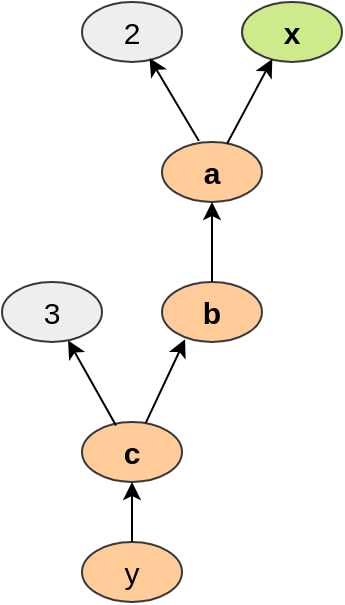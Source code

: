 <mxfile version="13.8.1" type="device"><diagram id="Ox5w89RKpEAJ1KclYCxZ" name="Page-1"><mxGraphModel dx="528" dy="697" grid="1" gridSize="10" guides="1" tooltips="1" connect="1" arrows="1" fold="1" page="1" pageScale="1" pageWidth="827" pageHeight="1169" math="0" shadow="0"><root><mxCell id="0"/><mxCell id="1" parent="0"/><mxCell id="jbkDdp63wg7V-Y6P4UlH-1" value="x" style="ellipse;whiteSpace=wrap;html=1;fontStyle=1;fillColor=#cdeb8b;strokeColor=#36393d;fontSize=15;" vertex="1" parent="1"><mxGeometry x="400" y="220" width="50" height="30" as="geometry"/></mxCell><mxCell id="jbkDdp63wg7V-Y6P4UlH-2" value="&lt;span style=&quot;font-weight: normal&quot;&gt;2&lt;/span&gt;" style="ellipse;whiteSpace=wrap;html=1;fontStyle=1;fillColor=#eeeeee;strokeColor=#36393d;fontSize=15;" vertex="1" parent="1"><mxGeometry x="320" y="220" width="50" height="30" as="geometry"/></mxCell><mxCell id="jbkDdp63wg7V-Y6P4UlH-4" value="&lt;span style=&quot;&quot;&gt;a&lt;/span&gt;" style="ellipse;whiteSpace=wrap;html=1;fontStyle=1;fillColor=#ffcc99;strokeColor=#36393d;fontSize=15;" vertex="1" parent="1"><mxGeometry x="360" y="290" width="50" height="30" as="geometry"/></mxCell><mxCell id="jbkDdp63wg7V-Y6P4UlH-7" value="" style="endArrow=classic;html=1;fontSize=15;entryX=0.303;entryY=0.95;entryDx=0;entryDy=0;entryPerimeter=0;" edge="1" parent="1" source="jbkDdp63wg7V-Y6P4UlH-4" target="jbkDdp63wg7V-Y6P4UlH-1"><mxGeometry width="50" height="50" relative="1" as="geometry"><mxPoint x="390" y="680" as="sourcePoint"/><mxPoint x="440" y="630" as="targetPoint"/></mxGeometry></mxCell><mxCell id="jbkDdp63wg7V-Y6P4UlH-8" value="" style="endArrow=classic;html=1;fontSize=15;entryX=0.676;entryY=0.935;entryDx=0;entryDy=0;exitX=0.369;exitY=-0.017;exitDx=0;exitDy=0;exitPerimeter=0;entryPerimeter=0;" edge="1" parent="1" source="jbkDdp63wg7V-Y6P4UlH-4" target="jbkDdp63wg7V-Y6P4UlH-2"><mxGeometry width="50" height="50" relative="1" as="geometry"><mxPoint x="400.458" y="300.362" as="sourcePoint"/><mxPoint x="417.322" y="255.607" as="targetPoint"/></mxGeometry></mxCell><mxCell id="jbkDdp63wg7V-Y6P4UlH-9" value="&lt;span&gt;b&lt;/span&gt;" style="ellipse;whiteSpace=wrap;html=1;fontStyle=1;fillColor=#ffcc99;strokeColor=#36393d;fontSize=15;" vertex="1" parent="1"><mxGeometry x="360" y="360" width="50" height="30" as="geometry"/></mxCell><mxCell id="jbkDdp63wg7V-Y6P4UlH-10" value="" style="endArrow=classic;html=1;fontSize=15;entryX=0.5;entryY=1;entryDx=0;entryDy=0;exitX=0.5;exitY=0;exitDx=0;exitDy=0;" edge="1" parent="1" source="jbkDdp63wg7V-Y6P4UlH-9" target="jbkDdp63wg7V-Y6P4UlH-4"><mxGeometry width="50" height="50" relative="1" as="geometry"><mxPoint x="388.45" y="299.49" as="sourcePoint"/><mxPoint x="363.8" y="258.05" as="targetPoint"/></mxGeometry></mxCell><mxCell id="jbkDdp63wg7V-Y6P4UlH-11" value="&lt;span&gt;c&lt;/span&gt;" style="ellipse;whiteSpace=wrap;html=1;fontStyle=1;fillColor=#ffcc99;strokeColor=#36393d;fontSize=15;" vertex="1" parent="1"><mxGeometry x="320" y="430" width="50" height="30" as="geometry"/></mxCell><mxCell id="jbkDdp63wg7V-Y6P4UlH-12" value="&lt;span style=&quot;font-weight: normal&quot;&gt;3&lt;/span&gt;" style="ellipse;whiteSpace=wrap;html=1;fontStyle=1;fillColor=#eeeeee;strokeColor=#36393d;fontSize=15;" vertex="1" parent="1"><mxGeometry x="280" y="360" width="50" height="30" as="geometry"/></mxCell><mxCell id="jbkDdp63wg7V-Y6P4UlH-13" value="" style="endArrow=classic;html=1;fontSize=15;entryX=0.231;entryY=0.953;entryDx=0;entryDy=0;entryPerimeter=0;" edge="1" parent="1" source="jbkDdp63wg7V-Y6P4UlH-11" target="jbkDdp63wg7V-Y6P4UlH-9"><mxGeometry width="50" height="50" relative="1" as="geometry"><mxPoint x="388.45" y="299.49" as="sourcePoint"/><mxPoint x="363.8" y="258.05" as="targetPoint"/></mxGeometry></mxCell><mxCell id="jbkDdp63wg7V-Y6P4UlH-14" value="" style="endArrow=classic;html=1;fontSize=15;exitX=0.34;exitY=0.057;exitDx=0;exitDy=0;exitPerimeter=0;" edge="1" parent="1" source="jbkDdp63wg7V-Y6P4UlH-11" target="jbkDdp63wg7V-Y6P4UlH-12"><mxGeometry width="50" height="50" relative="1" as="geometry"><mxPoint x="361.777" y="440.562" as="sourcePoint"/><mxPoint x="381.55" y="398.59" as="targetPoint"/></mxGeometry></mxCell><mxCell id="jbkDdp63wg7V-Y6P4UlH-15" value="&lt;span style=&quot;font-weight: normal&quot;&gt;y&lt;/span&gt;" style="ellipse;whiteSpace=wrap;html=1;fontStyle=1;fillColor=#ffcc99;strokeColor=#36393d;fontSize=15;" vertex="1" parent="1"><mxGeometry x="320" y="490" width="50" height="30" as="geometry"/></mxCell><mxCell id="jbkDdp63wg7V-Y6P4UlH-16" value="" style="endArrow=classic;html=1;fontSize=15;entryX=0.5;entryY=1;entryDx=0;entryDy=0;exitX=0.5;exitY=0;exitDx=0;exitDy=0;" edge="1" parent="1" source="jbkDdp63wg7V-Y6P4UlH-15" target="jbkDdp63wg7V-Y6P4UlH-11"><mxGeometry width="50" height="50" relative="1" as="geometry"><mxPoint x="361.733" y="440.554" as="sourcePoint"/><mxPoint x="381.55" y="398.59" as="targetPoint"/></mxGeometry></mxCell></root></mxGraphModel></diagram></mxfile>